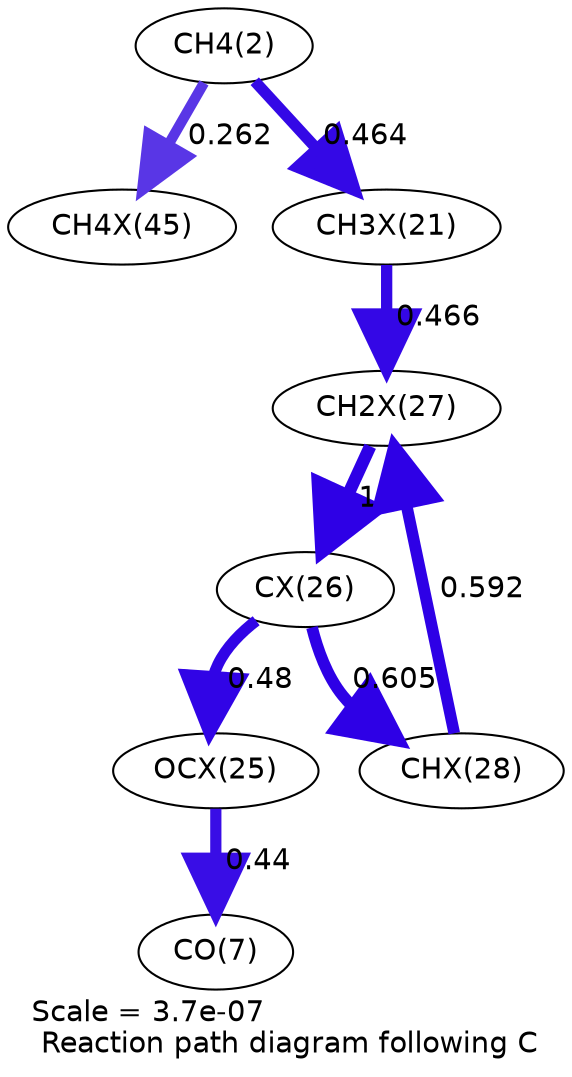 digraph reaction_paths {
center=1;
s4 -> s36[fontname="Helvetica", penwidth=4.99, arrowsize=2.49, color="0.7, 0.762, 0.9"
, label=" 0.262"];
s4 -> s28[fontname="Helvetica", penwidth=5.42, arrowsize=2.71, color="0.7, 0.964, 0.9"
, label=" 0.464"];
s28 -> s34[fontname="Helvetica", penwidth=5.42, arrowsize=2.71, color="0.7, 0.966, 0.9"
, label=" 0.466"];
s35 -> s34[fontname="Helvetica", penwidth=5.6, arrowsize=2.8, color="0.7, 1.09, 0.9"
, label=" 0.592"];
s34 -> s33[fontname="Helvetica", penwidth=6, arrowsize=3, color="0.7, 1.5, 0.9"
, label=" 1"];
s33 -> s35[fontname="Helvetica", penwidth=5.62, arrowsize=2.81, color="0.7, 1.11, 0.9"
, label=" 0.605"];
s33 -> s32[fontname="Helvetica", penwidth=5.45, arrowsize=2.72, color="0.7, 0.98, 0.9"
, label=" 0.48"];
s32 -> s9[fontname="Helvetica", penwidth=5.38, arrowsize=2.69, color="0.7, 0.94, 0.9"
, label=" 0.44"];
s4 [ fontname="Helvetica", label="CH4(2)"];
s9 [ fontname="Helvetica", label="CO(7)"];
s28 [ fontname="Helvetica", label="CH3X(21)"];
s32 [ fontname="Helvetica", label="OCX(25)"];
s33 [ fontname="Helvetica", label="CX(26)"];
s34 [ fontname="Helvetica", label="CH2X(27)"];
s35 [ fontname="Helvetica", label="CHX(28)"];
s36 [ fontname="Helvetica", label="CH4X(45)"];
 label = "Scale = 3.7e-07\l Reaction path diagram following C";
 fontname = "Helvetica";
}
